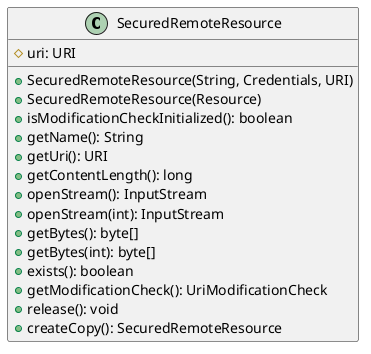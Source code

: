 @startuml

    class SecuredRemoteResource [[SecuredRemoteResource.html]] {
        #uri: URI
        +SecuredRemoteResource(String, Credentials, URI)
        +SecuredRemoteResource(Resource)
        +isModificationCheckInitialized(): boolean
        +getName(): String
        +getUri(): URI
        +getContentLength(): long
        +openStream(): InputStream
        +openStream(int): InputStream
        +getBytes(): byte[]
        +getBytes(int): byte[]
        +exists(): boolean
        +getModificationCheck(): UriModificationCheck
        +release(): void
        +createCopy(): SecuredRemoteResource
    }

@enduml
